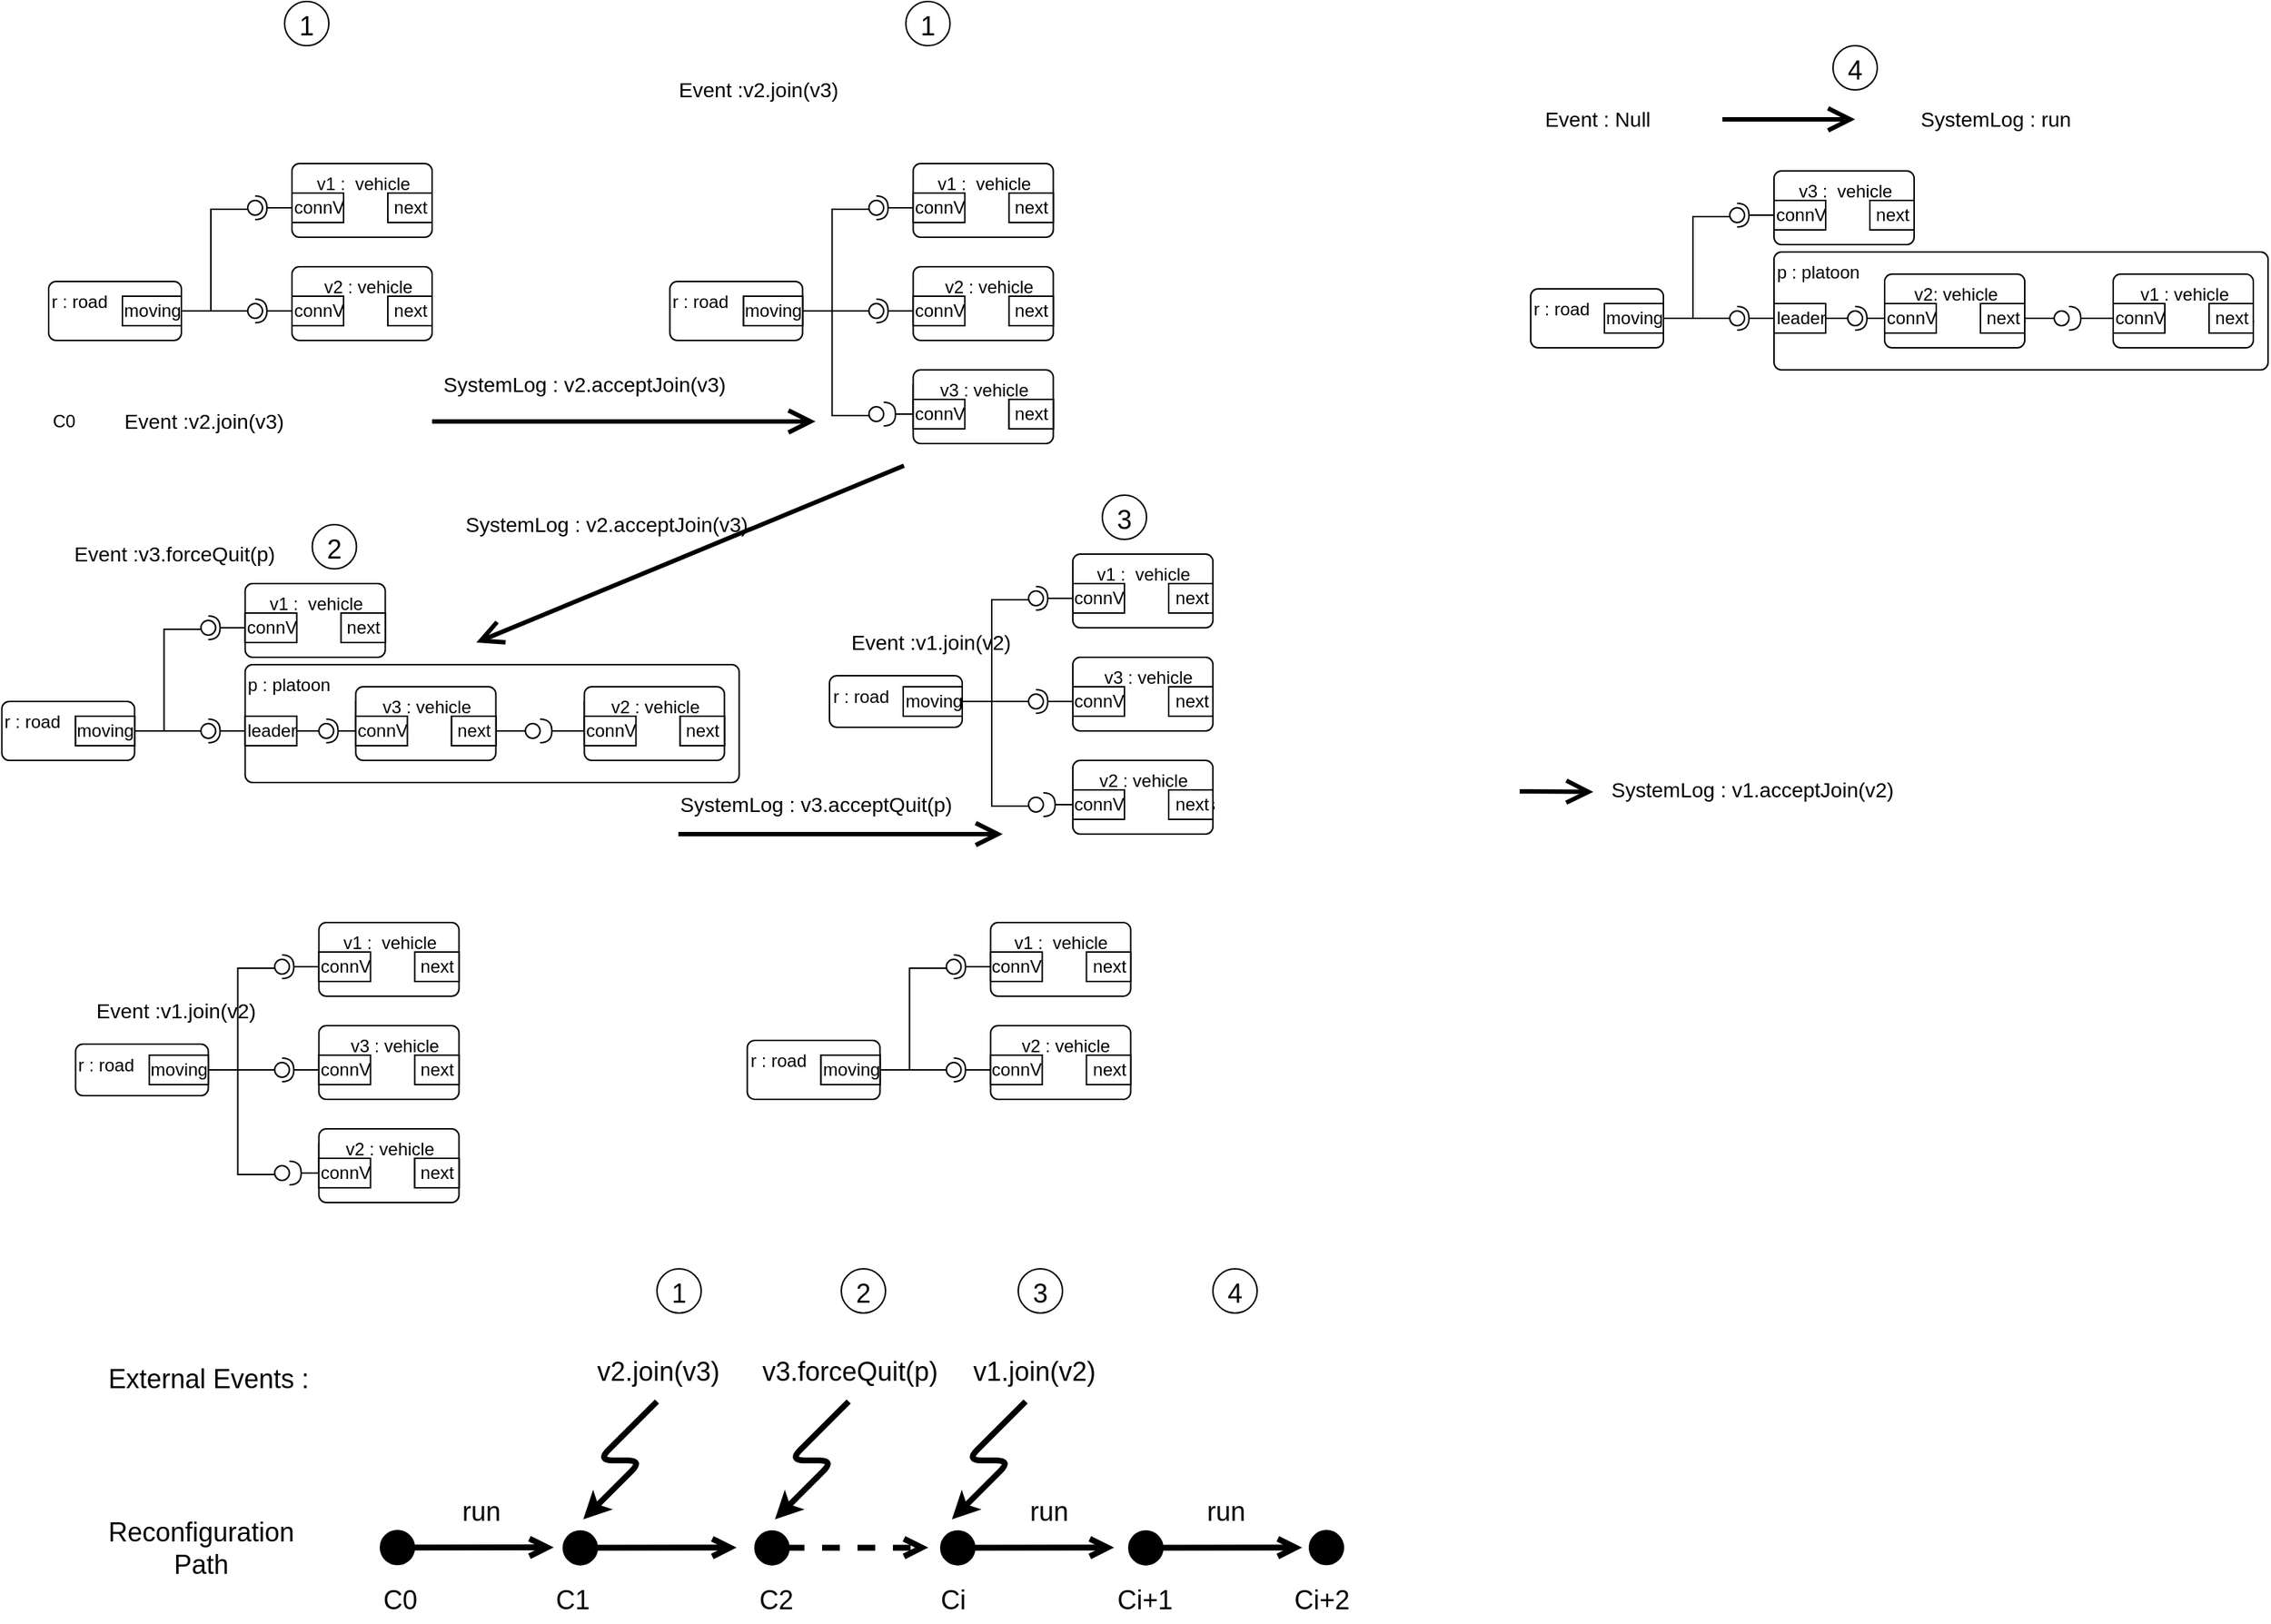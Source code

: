 <mxfile version="13.9.9" type="github">
  <diagram id="c5M5bnTv5cbVwsdI9zkl" name="Page-1">
    <mxGraphModel dx="2391" dy="938" grid="1" gridSize="10" guides="1" tooltips="1" connect="1" arrows="1" fold="1" page="1" pageScale="1" pageWidth="827" pageHeight="1169" math="0" shadow="0">
      <root>
        <mxCell id="0" />
        <mxCell id="1" parent="0" />
        <mxCell id="4ejkwvuz64iwrjdh6K8v-1" value="p : platoon" style="html=1;align=left;verticalAlign=top;rounded=1;absoluteArcSize=1;arcSize=10;dashed=0;" vertex="1" parent="1">
          <mxGeometry x="153.25" y="515" width="335" height="80" as="geometry" />
        </mxCell>
        <mxCell id="4ejkwvuz64iwrjdh6K8v-2" value="&lt;div align=&quot;left&quot;&gt;r : road&lt;/div&gt;" style="html=1;align=left;verticalAlign=top;rounded=1;absoluteArcSize=1;arcSize=10;dashed=0;" vertex="1" parent="1">
          <mxGeometry x="441.25" y="255" width="90" height="40" as="geometry" />
        </mxCell>
        <mxCell id="4ejkwvuz64iwrjdh6K8v-3" value="" style="rounded=0;orthogonalLoop=1;jettySize=auto;html=1;endArrow=none;endFill=0;exitX=1;exitY=0.5;exitDx=0;exitDy=0;entryX=0.2;entryY=0.6;entryDx=0;entryDy=0;entryPerimeter=0;" edge="1" parent="1" source="4ejkwvuz64iwrjdh6K8v-2" target="4ejkwvuz64iwrjdh6K8v-5">
          <mxGeometry relative="1" as="geometry">
            <mxPoint x="666.25" y="390" as="sourcePoint" />
            <mxPoint x="556.25" y="90" as="targetPoint" />
            <Array as="points">
              <mxPoint x="551.25" y="275" />
              <mxPoint x="551.25" y="206" />
            </Array>
          </mxGeometry>
        </mxCell>
        <mxCell id="4ejkwvuz64iwrjdh6K8v-4" value="" style="rounded=0;orthogonalLoop=1;jettySize=auto;html=1;endArrow=halfCircle;endFill=0;endSize=6;strokeWidth=1;exitX=0;exitY=0.5;exitDx=0;exitDy=0;entryX=0.5;entryY=0.5;entryDx=0;entryDy=0;entryPerimeter=0;" edge="1" parent="1" source="4ejkwvuz64iwrjdh6K8v-7" target="4ejkwvuz64iwrjdh6K8v-5">
          <mxGeometry relative="1" as="geometry">
            <mxPoint x="816.25" y="375" as="sourcePoint" />
            <mxPoint x="586.25" y="195" as="targetPoint" />
          </mxGeometry>
        </mxCell>
        <mxCell id="4ejkwvuz64iwrjdh6K8v-5" value="" style="ellipse;whiteSpace=wrap;html=1;fontFamily=Helvetica;fontSize=12;fontColor=#000000;align=center;strokeColor=#000000;fillColor=#ffffff;points=[];aspect=fixed;resizable=0;" vertex="1" parent="1">
          <mxGeometry x="576.25" y="200" width="10" height="10" as="geometry" />
        </mxCell>
        <mxCell id="4ejkwvuz64iwrjdh6K8v-6" value="v1 :&amp;nbsp; vehicle" style="html=1;align=center;verticalAlign=top;rounded=1;absoluteArcSize=1;arcSize=10;dashed=0;" vertex="1" parent="1">
          <mxGeometry x="606.25" y="175" width="95" height="50" as="geometry" />
        </mxCell>
        <mxCell id="4ejkwvuz64iwrjdh6K8v-7" value="connV" style="html=1;" vertex="1" parent="1">
          <mxGeometry x="606.25" y="195" width="35" height="20" as="geometry" />
        </mxCell>
        <mxCell id="4ejkwvuz64iwrjdh6K8v-8" value="next" style="html=1;" vertex="1" parent="1">
          <mxGeometry x="671.25" y="195" width="30" height="20" as="geometry" />
        </mxCell>
        <mxCell id="4ejkwvuz64iwrjdh6K8v-9" value="connV" style="html=1;" vertex="1" parent="1">
          <mxGeometry x="606.25" y="325" width="50" height="20" as="geometry" />
        </mxCell>
        <mxCell id="4ejkwvuz64iwrjdh6K8v-10" value="&lt;div align=&quot;right&quot;&gt;&amp;nbsp; v2 : vehicle&lt;br&gt;&lt;/div&gt;" style="html=1;align=center;verticalAlign=top;rounded=1;absoluteArcSize=1;arcSize=10;dashed=0;" vertex="1" parent="1">
          <mxGeometry x="606.25" y="245" width="95" height="50" as="geometry" />
        </mxCell>
        <mxCell id="4ejkwvuz64iwrjdh6K8v-11" value="connV" style="html=1;" vertex="1" parent="1">
          <mxGeometry x="606.25" y="265" width="35" height="20" as="geometry" />
        </mxCell>
        <mxCell id="4ejkwvuz64iwrjdh6K8v-12" value="next" style="html=1;" vertex="1" parent="1">
          <mxGeometry x="671.25" y="265" width="30" height="20" as="geometry" />
        </mxCell>
        <mxCell id="4ejkwvuz64iwrjdh6K8v-13" value="" style="rounded=0;orthogonalLoop=1;jettySize=auto;html=1;endArrow=none;endFill=0;exitX=1;exitY=0.5;exitDx=0;exitDy=0;" edge="1" parent="1" source="4ejkwvuz64iwrjdh6K8v-2" target="4ejkwvuz64iwrjdh6K8v-15">
          <mxGeometry relative="1" as="geometry">
            <mxPoint x="586.25" y="260" as="sourcePoint" />
          </mxGeometry>
        </mxCell>
        <mxCell id="4ejkwvuz64iwrjdh6K8v-14" value="" style="rounded=0;orthogonalLoop=1;jettySize=auto;html=1;endArrow=halfCircle;endFill=0;entryX=0.5;entryY=0.5;entryDx=0;entryDy=0;endSize=6;strokeWidth=1;exitX=0;exitY=0.5;exitDx=0;exitDy=0;" edge="1" parent="1" source="4ejkwvuz64iwrjdh6K8v-11" target="4ejkwvuz64iwrjdh6K8v-15">
          <mxGeometry relative="1" as="geometry">
            <mxPoint x="396.25" y="340" as="sourcePoint" />
          </mxGeometry>
        </mxCell>
        <mxCell id="4ejkwvuz64iwrjdh6K8v-15" value="" style="ellipse;whiteSpace=wrap;html=1;fontFamily=Helvetica;fontSize=12;fontColor=#000000;align=center;strokeColor=#000000;fillColor=#ffffff;points=[];aspect=fixed;resizable=0;" vertex="1" parent="1">
          <mxGeometry x="576.25" y="270" width="10" height="10" as="geometry" />
        </mxCell>
        <mxCell id="4ejkwvuz64iwrjdh6K8v-16" value="v3 : vehicle" style="html=1;align=center;verticalAlign=top;rounded=1;absoluteArcSize=1;arcSize=10;dashed=0;" vertex="1" parent="1">
          <mxGeometry x="606.25" y="315" width="95" height="50" as="geometry" />
        </mxCell>
        <mxCell id="4ejkwvuz64iwrjdh6K8v-17" value="connV" style="html=1;" vertex="1" parent="1">
          <mxGeometry x="606.25" y="335" width="35" height="20" as="geometry" />
        </mxCell>
        <mxCell id="4ejkwvuz64iwrjdh6K8v-18" value="docks" style="html=1;" vertex="1" parent="1">
          <mxGeometry x="671.25" y="335" width="30" height="20" as="geometry" />
        </mxCell>
        <mxCell id="4ejkwvuz64iwrjdh6K8v-19" value="" style="rounded=0;orthogonalLoop=1;jettySize=auto;html=1;endArrow=none;endFill=0;exitX=1;exitY=0.5;exitDx=0;exitDy=0;entryX=0.2;entryY=0.6;entryDx=0;entryDy=0;entryPerimeter=0;" edge="1" parent="1" source="4ejkwvuz64iwrjdh6K8v-2" target="4ejkwvuz64iwrjdh6K8v-20">
          <mxGeometry relative="1" as="geometry">
            <mxPoint x="529.25" y="394" as="sourcePoint" />
            <mxPoint x="561.25" y="345" as="targetPoint" />
            <Array as="points">
              <mxPoint x="551.25" y="275" />
              <mxPoint x="551.25" y="346" />
            </Array>
          </mxGeometry>
        </mxCell>
        <mxCell id="4ejkwvuz64iwrjdh6K8v-20" value="" style="ellipse;whiteSpace=wrap;html=1;fontFamily=Helvetica;fontSize=12;fontColor=#000000;align=center;strokeColor=#000000;fillColor=#ffffff;points=[];aspect=fixed;resizable=0;" vertex="1" parent="1">
          <mxGeometry x="576.25" y="340" width="10" height="10" as="geometry" />
        </mxCell>
        <mxCell id="4ejkwvuz64iwrjdh6K8v-21" value="" style="rounded=0;orthogonalLoop=1;jettySize=auto;html=1;endArrow=halfCircle;endFill=0;endSize=6;strokeWidth=1;exitX=0;exitY=0.5;exitDx=0;exitDy=0;" edge="1" parent="1" source="4ejkwvuz64iwrjdh6K8v-17" target="4ejkwvuz64iwrjdh6K8v-20">
          <mxGeometry relative="1" as="geometry">
            <mxPoint x="606.25" y="345" as="sourcePoint" />
            <mxPoint x="581.25" y="345" as="targetPoint" />
            <Array as="points" />
          </mxGeometry>
        </mxCell>
        <mxCell id="4ejkwvuz64iwrjdh6K8v-22" value="connV" style="html=1;" vertex="1" parent="1">
          <mxGeometry x="491.25" y="265" width="40" height="20" as="geometry" />
        </mxCell>
        <mxCell id="4ejkwvuz64iwrjdh6K8v-23" value="&lt;div align=&quot;left&quot;&gt;r : road&lt;/div&gt;" style="html=1;align=left;verticalAlign=top;rounded=1;absoluteArcSize=1;arcSize=10;dashed=0;" vertex="1" parent="1">
          <mxGeometry x="-11.75" y="540" width="90" height="40" as="geometry" />
        </mxCell>
        <mxCell id="4ejkwvuz64iwrjdh6K8v-24" value="" style="rounded=0;orthogonalLoop=1;jettySize=auto;html=1;endArrow=none;endFill=0;exitX=1;exitY=0.5;exitDx=0;exitDy=0;entryX=0.2;entryY=0.6;entryDx=0;entryDy=0;entryPerimeter=0;" edge="1" parent="1" source="4ejkwvuz64iwrjdh6K8v-23" target="4ejkwvuz64iwrjdh6K8v-26">
          <mxGeometry relative="1" as="geometry">
            <mxPoint x="213.25" y="675" as="sourcePoint" />
            <mxPoint x="103.25" y="375" as="targetPoint" />
            <Array as="points">
              <mxPoint x="98.25" y="560" />
              <mxPoint x="98.25" y="491" />
            </Array>
          </mxGeometry>
        </mxCell>
        <mxCell id="4ejkwvuz64iwrjdh6K8v-25" value="" style="rounded=0;orthogonalLoop=1;jettySize=auto;html=1;endArrow=halfCircle;endFill=0;endSize=6;strokeWidth=1;exitX=0;exitY=0.5;exitDx=0;exitDy=0;entryX=0.5;entryY=0.5;entryDx=0;entryDy=0;entryPerimeter=0;" edge="1" parent="1" source="4ejkwvuz64iwrjdh6K8v-28" target="4ejkwvuz64iwrjdh6K8v-26">
          <mxGeometry relative="1" as="geometry">
            <mxPoint x="363.25" y="660" as="sourcePoint" />
            <mxPoint x="133.25" y="480" as="targetPoint" />
          </mxGeometry>
        </mxCell>
        <mxCell id="4ejkwvuz64iwrjdh6K8v-26" value="" style="ellipse;whiteSpace=wrap;html=1;fontFamily=Helvetica;fontSize=12;fontColor=#000000;align=center;strokeColor=#000000;fillColor=#ffffff;points=[];aspect=fixed;resizable=0;" vertex="1" parent="1">
          <mxGeometry x="123.25" y="485" width="10" height="10" as="geometry" />
        </mxCell>
        <mxCell id="4ejkwvuz64iwrjdh6K8v-27" value="v1 :&amp;nbsp; vehicle" style="html=1;align=center;verticalAlign=top;rounded=1;absoluteArcSize=1;arcSize=10;dashed=0;" vertex="1" parent="1">
          <mxGeometry x="153.25" y="460" width="95" height="50" as="geometry" />
        </mxCell>
        <mxCell id="4ejkwvuz64iwrjdh6K8v-28" value="connV" style="html=1;" vertex="1" parent="1">
          <mxGeometry x="153.25" y="480" width="35" height="20" as="geometry" />
        </mxCell>
        <mxCell id="4ejkwvuz64iwrjdh6K8v-29" value="next" style="html=1;" vertex="1" parent="1">
          <mxGeometry x="218.25" y="480" width="30" height="20" as="geometry" />
        </mxCell>
        <mxCell id="4ejkwvuz64iwrjdh6K8v-30" value="connV" style="html=1;" vertex="1" parent="1">
          <mxGeometry x="228.25" y="540" width="50" height="20" as="geometry" />
        </mxCell>
        <mxCell id="4ejkwvuz64iwrjdh6K8v-31" value="" style="rounded=0;orthogonalLoop=1;jettySize=auto;html=1;endArrow=none;endFill=0;exitX=1;exitY=0.5;exitDx=0;exitDy=0;" edge="1" parent="1" source="4ejkwvuz64iwrjdh6K8v-23" target="4ejkwvuz64iwrjdh6K8v-33">
          <mxGeometry relative="1" as="geometry">
            <mxPoint x="133.25" y="545" as="sourcePoint" />
          </mxGeometry>
        </mxCell>
        <mxCell id="4ejkwvuz64iwrjdh6K8v-32" value="" style="rounded=0;orthogonalLoop=1;jettySize=auto;html=1;endArrow=halfCircle;endFill=0;entryX=0.5;entryY=0.5;entryDx=0;entryDy=0;endSize=6;strokeWidth=1;exitX=0;exitY=0.5;exitDx=0;exitDy=0;" edge="1" parent="1" target="4ejkwvuz64iwrjdh6K8v-33">
          <mxGeometry relative="1" as="geometry">
            <mxPoint x="153.25" y="560.0" as="sourcePoint" />
          </mxGeometry>
        </mxCell>
        <mxCell id="4ejkwvuz64iwrjdh6K8v-33" value="" style="ellipse;whiteSpace=wrap;html=1;fontFamily=Helvetica;fontSize=12;fontColor=#000000;align=center;strokeColor=#000000;fillColor=#ffffff;points=[];aspect=fixed;resizable=0;" vertex="1" parent="1">
          <mxGeometry x="123.25" y="555" width="10" height="10" as="geometry" />
        </mxCell>
        <mxCell id="4ejkwvuz64iwrjdh6K8v-34" value="v3 : vehicle" style="html=1;align=center;verticalAlign=top;rounded=1;absoluteArcSize=1;arcSize=10;dashed=0;" vertex="1" parent="1">
          <mxGeometry x="228.25" y="530" width="95" height="50" as="geometry" />
        </mxCell>
        <mxCell id="4ejkwvuz64iwrjdh6K8v-35" value="connV" style="html=1;" vertex="1" parent="1">
          <mxGeometry x="228.25" y="550" width="35" height="20" as="geometry" />
        </mxCell>
        <mxCell id="4ejkwvuz64iwrjdh6K8v-36" value="docks" style="html=1;" vertex="1" parent="1">
          <mxGeometry x="293.25" y="550" width="30" height="20" as="geometry" />
        </mxCell>
        <mxCell id="4ejkwvuz64iwrjdh6K8v-37" value="connV" style="html=1;" vertex="1" parent="1">
          <mxGeometry x="38.25" y="550" width="40" height="20" as="geometry" />
        </mxCell>
        <mxCell id="4ejkwvuz64iwrjdh6K8v-39" value="connV" style="html=1;" vertex="1" parent="1">
          <mxGeometry x="383.25" y="540" width="50" height="20" as="geometry" />
        </mxCell>
        <mxCell id="4ejkwvuz64iwrjdh6K8v-40" value="v2 : vehicle" style="html=1;align=center;verticalAlign=top;rounded=1;absoluteArcSize=1;arcSize=10;dashed=0;" vertex="1" parent="1">
          <mxGeometry x="383.25" y="530" width="95" height="50" as="geometry" />
        </mxCell>
        <mxCell id="4ejkwvuz64iwrjdh6K8v-41" value="connV" style="html=1;" vertex="1" parent="1">
          <mxGeometry x="383.25" y="550" width="35" height="20" as="geometry" />
        </mxCell>
        <mxCell id="4ejkwvuz64iwrjdh6K8v-42" value="" style="rounded=0;orthogonalLoop=1;jettySize=auto;html=1;endArrow=none;endFill=0;exitX=1;exitY=0.5;exitDx=0;exitDy=0;" edge="1" parent="1" target="4ejkwvuz64iwrjdh6K8v-44">
          <mxGeometry relative="1" as="geometry">
            <mxPoint x="323.25" y="560" as="sourcePoint" />
          </mxGeometry>
        </mxCell>
        <mxCell id="4ejkwvuz64iwrjdh6K8v-43" value="" style="rounded=0;orthogonalLoop=1;jettySize=auto;html=1;endArrow=halfCircle;endFill=0;endSize=6;strokeWidth=1;exitX=0;exitY=0.5;exitDx=0;exitDy=0;" edge="1" parent="1" source="4ejkwvuz64iwrjdh6K8v-41">
          <mxGeometry relative="1" as="geometry">
            <mxPoint x="423.25" y="555" as="sourcePoint" />
            <mxPoint x="353.25" y="560" as="targetPoint" />
          </mxGeometry>
        </mxCell>
        <mxCell id="4ejkwvuz64iwrjdh6K8v-44" value="" style="ellipse;whiteSpace=wrap;html=1;fontFamily=Helvetica;fontSize=12;fontColor=#000000;align=center;strokeColor=#000000;fillColor=#ffffff;points=[];aspect=fixed;resizable=0;" vertex="1" parent="1">
          <mxGeometry x="343.25" y="555" width="10" height="10" as="geometry" />
        </mxCell>
        <mxCell id="4ejkwvuz64iwrjdh6K8v-45" value="docks" style="html=1;" vertex="1" parent="1">
          <mxGeometry x="448.25" y="550" width="30" height="20" as="geometry" />
        </mxCell>
        <mxCell id="4ejkwvuz64iwrjdh6K8v-46" value="leader" style="html=1;" vertex="1" parent="1">
          <mxGeometry x="153.25" y="550" width="35" height="20" as="geometry" />
        </mxCell>
        <mxCell id="4ejkwvuz64iwrjdh6K8v-47" value="" style="rounded=0;orthogonalLoop=1;jettySize=auto;html=1;endArrow=none;endFill=0;exitX=1;exitY=0.5;exitDx=0;exitDy=0;" edge="1" parent="1" source="4ejkwvuz64iwrjdh6K8v-46">
          <mxGeometry relative="1" as="geometry">
            <mxPoint x="198.25" y="560" as="sourcePoint" />
            <mxPoint x="208.25" y="560" as="targetPoint" />
            <Array as="points" />
          </mxGeometry>
        </mxCell>
        <mxCell id="4ejkwvuz64iwrjdh6K8v-48" value="" style="rounded=0;orthogonalLoop=1;jettySize=auto;html=1;endArrow=halfCircle;endFill=0;endSize=6;strokeWidth=1;" edge="1" parent="1">
          <mxGeometry relative="1" as="geometry">
            <mxPoint x="211.25" y="560" as="sourcePoint" />
            <mxPoint x="211.25" y="560" as="targetPoint" />
          </mxGeometry>
        </mxCell>
        <mxCell id="4ejkwvuz64iwrjdh6K8v-49" value="" style="ellipse;whiteSpace=wrap;html=1;fontFamily=Helvetica;fontSize=12;fontColor=#000000;align=center;strokeColor=#000000;fillColor=#ffffff;points=[];aspect=fixed;resizable=0;" vertex="1" parent="1">
          <mxGeometry x="203.25" y="555" width="10" height="10" as="geometry" />
        </mxCell>
        <mxCell id="4ejkwvuz64iwrjdh6K8v-50" value="" style="rounded=0;orthogonalLoop=1;jettySize=auto;html=1;endArrow=halfCircle;endFill=0;entryX=0.5;entryY=0.5;entryDx=0;entryDy=0;endSize=6;strokeWidth=1;entryPerimeter=0;" edge="1" parent="1" target="4ejkwvuz64iwrjdh6K8v-49">
          <mxGeometry relative="1" as="geometry">
            <mxPoint x="228.25" y="560" as="sourcePoint" />
            <mxPoint x="308.25" y="455" as="targetPoint" />
            <Array as="points">
              <mxPoint x="228.25" y="560" />
            </Array>
          </mxGeometry>
        </mxCell>
        <mxCell id="4ejkwvuz64iwrjdh6K8v-51" value="&lt;div align=&quot;left&quot;&gt;r : road&lt;/div&gt;" style="html=1;align=left;verticalAlign=top;rounded=1;absoluteArcSize=1;arcSize=10;dashed=0;" vertex="1" parent="1">
          <mxGeometry x="549.5" y="522.5" width="90" height="35" as="geometry" />
        </mxCell>
        <mxCell id="4ejkwvuz64iwrjdh6K8v-52" value="" style="rounded=0;orthogonalLoop=1;jettySize=auto;html=1;endArrow=none;endFill=0;exitX=1;exitY=0.5;exitDx=0;exitDy=0;entryX=0.2;entryY=0.6;entryDx=0;entryDy=0;entryPerimeter=0;" edge="1" parent="1" source="4ejkwvuz64iwrjdh6K8v-51" target="4ejkwvuz64iwrjdh6K8v-54">
          <mxGeometry relative="1" as="geometry">
            <mxPoint x="774.5" y="655" as="sourcePoint" />
            <mxPoint x="664.5" y="355" as="targetPoint" />
            <Array as="points">
              <mxPoint x="659.5" y="540" />
              <mxPoint x="659.5" y="471" />
            </Array>
          </mxGeometry>
        </mxCell>
        <mxCell id="4ejkwvuz64iwrjdh6K8v-53" value="" style="rounded=0;orthogonalLoop=1;jettySize=auto;html=1;endArrow=halfCircle;endFill=0;endSize=6;strokeWidth=1;exitX=0;exitY=0.5;exitDx=0;exitDy=0;entryX=0.5;entryY=0.5;entryDx=0;entryDy=0;entryPerimeter=0;" edge="1" parent="1" source="4ejkwvuz64iwrjdh6K8v-56" target="4ejkwvuz64iwrjdh6K8v-54">
          <mxGeometry relative="1" as="geometry">
            <mxPoint x="924.5" y="640" as="sourcePoint" />
            <mxPoint x="694.5" y="460" as="targetPoint" />
          </mxGeometry>
        </mxCell>
        <mxCell id="4ejkwvuz64iwrjdh6K8v-54" value="" style="ellipse;whiteSpace=wrap;html=1;fontFamily=Helvetica;fontSize=12;fontColor=#000000;align=center;strokeColor=#000000;fillColor=#ffffff;points=[];aspect=fixed;resizable=0;" vertex="1" parent="1">
          <mxGeometry x="684.5" y="465" width="10" height="10" as="geometry" />
        </mxCell>
        <mxCell id="4ejkwvuz64iwrjdh6K8v-55" value="v1 :&amp;nbsp; vehicle" style="html=1;align=center;verticalAlign=top;rounded=1;absoluteArcSize=1;arcSize=10;dashed=0;" vertex="1" parent="1">
          <mxGeometry x="714.5" y="440" width="95" height="50" as="geometry" />
        </mxCell>
        <mxCell id="4ejkwvuz64iwrjdh6K8v-56" value="connV" style="html=1;" vertex="1" parent="1">
          <mxGeometry x="714.5" y="460" width="35" height="20" as="geometry" />
        </mxCell>
        <mxCell id="4ejkwvuz64iwrjdh6K8v-57" value="next" style="html=1;" vertex="1" parent="1">
          <mxGeometry x="779.5" y="460" width="30" height="20" as="geometry" />
        </mxCell>
        <mxCell id="4ejkwvuz64iwrjdh6K8v-58" value="connV" style="html=1;" vertex="1" parent="1">
          <mxGeometry x="714.5" y="590" width="50" height="20" as="geometry" />
        </mxCell>
        <mxCell id="4ejkwvuz64iwrjdh6K8v-59" value="&lt;div align=&quot;right&quot;&gt;&amp;nbsp; v3 : vehicle&lt;br&gt;&lt;/div&gt;" style="html=1;align=center;verticalAlign=top;rounded=1;absoluteArcSize=1;arcSize=10;dashed=0;" vertex="1" parent="1">
          <mxGeometry x="714.5" y="510" width="95" height="50" as="geometry" />
        </mxCell>
        <mxCell id="4ejkwvuz64iwrjdh6K8v-60" value="connV" style="html=1;" vertex="1" parent="1">
          <mxGeometry x="714.5" y="530" width="35" height="20" as="geometry" />
        </mxCell>
        <mxCell id="4ejkwvuz64iwrjdh6K8v-61" value="next" style="html=1;" vertex="1" parent="1">
          <mxGeometry x="779.5" y="530" width="30" height="20" as="geometry" />
        </mxCell>
        <mxCell id="4ejkwvuz64iwrjdh6K8v-62" value="" style="rounded=0;orthogonalLoop=1;jettySize=auto;html=1;endArrow=none;endFill=0;exitX=1;exitY=0.5;exitDx=0;exitDy=0;" edge="1" parent="1" source="4ejkwvuz64iwrjdh6K8v-51" target="4ejkwvuz64iwrjdh6K8v-64">
          <mxGeometry relative="1" as="geometry">
            <mxPoint x="694.5" y="525" as="sourcePoint" />
          </mxGeometry>
        </mxCell>
        <mxCell id="4ejkwvuz64iwrjdh6K8v-63" value="" style="rounded=0;orthogonalLoop=1;jettySize=auto;html=1;endArrow=halfCircle;endFill=0;entryX=0.5;entryY=0.5;entryDx=0;entryDy=0;endSize=6;strokeWidth=1;exitX=0;exitY=0.5;exitDx=0;exitDy=0;" edge="1" parent="1" source="4ejkwvuz64iwrjdh6K8v-60" target="4ejkwvuz64iwrjdh6K8v-64">
          <mxGeometry relative="1" as="geometry">
            <mxPoint x="504.5" y="605" as="sourcePoint" />
          </mxGeometry>
        </mxCell>
        <mxCell id="4ejkwvuz64iwrjdh6K8v-64" value="" style="ellipse;whiteSpace=wrap;html=1;fontFamily=Helvetica;fontSize=12;fontColor=#000000;align=center;strokeColor=#000000;fillColor=#ffffff;points=[];aspect=fixed;resizable=0;" vertex="1" parent="1">
          <mxGeometry x="684.5" y="535" width="10" height="10" as="geometry" />
        </mxCell>
        <mxCell id="4ejkwvuz64iwrjdh6K8v-65" value="v2 : vehicle" style="html=1;align=center;verticalAlign=top;rounded=1;absoluteArcSize=1;arcSize=10;dashed=0;" vertex="1" parent="1">
          <mxGeometry x="714.5" y="580" width="95" height="50" as="geometry" />
        </mxCell>
        <mxCell id="4ejkwvuz64iwrjdh6K8v-66" value="connV" style="html=1;" vertex="1" parent="1">
          <mxGeometry x="714.5" y="600" width="35" height="20" as="geometry" />
        </mxCell>
        <mxCell id="4ejkwvuz64iwrjdh6K8v-67" value="docks" style="html=1;" vertex="1" parent="1">
          <mxGeometry x="779.5" y="600" width="30" height="20" as="geometry" />
        </mxCell>
        <mxCell id="4ejkwvuz64iwrjdh6K8v-68" value="" style="rounded=0;orthogonalLoop=1;jettySize=auto;html=1;endArrow=none;endFill=0;exitX=1;exitY=0.5;exitDx=0;exitDy=0;entryX=0.2;entryY=0.6;entryDx=0;entryDy=0;entryPerimeter=0;" edge="1" parent="1" source="4ejkwvuz64iwrjdh6K8v-51" target="4ejkwvuz64iwrjdh6K8v-69">
          <mxGeometry relative="1" as="geometry">
            <mxPoint x="637.5" y="659" as="sourcePoint" />
            <mxPoint x="669.5" y="610" as="targetPoint" />
            <Array as="points">
              <mxPoint x="659.5" y="540" />
              <mxPoint x="659.5" y="611" />
            </Array>
          </mxGeometry>
        </mxCell>
        <mxCell id="4ejkwvuz64iwrjdh6K8v-69" value="" style="ellipse;whiteSpace=wrap;html=1;fontFamily=Helvetica;fontSize=12;fontColor=#000000;align=center;strokeColor=#000000;fillColor=#ffffff;points=[];aspect=fixed;resizable=0;" vertex="1" parent="1">
          <mxGeometry x="684.5" y="605" width="10" height="10" as="geometry" />
        </mxCell>
        <mxCell id="4ejkwvuz64iwrjdh6K8v-70" value="" style="rounded=0;orthogonalLoop=1;jettySize=auto;html=1;endArrow=halfCircle;endFill=0;endSize=6;strokeWidth=1;exitX=0;exitY=0.5;exitDx=0;exitDy=0;" edge="1" parent="1" source="4ejkwvuz64iwrjdh6K8v-66" target="4ejkwvuz64iwrjdh6K8v-69">
          <mxGeometry relative="1" as="geometry">
            <mxPoint x="714.5" y="610" as="sourcePoint" />
            <mxPoint x="689.5" y="610" as="targetPoint" />
            <Array as="points" />
          </mxGeometry>
        </mxCell>
        <mxCell id="4ejkwvuz64iwrjdh6K8v-71" value="moving" style="html=1;" vertex="1" parent="1">
          <mxGeometry x="599.5" y="530" width="40" height="20" as="geometry" />
        </mxCell>
        <mxCell id="4ejkwvuz64iwrjdh6K8v-72" value="p : platoon" style="html=1;align=left;verticalAlign=top;rounded=1;absoluteArcSize=1;arcSize=10;dashed=0;" vertex="1" parent="1">
          <mxGeometry x="1190" y="235" width="335" height="80" as="geometry" />
        </mxCell>
        <mxCell id="4ejkwvuz64iwrjdh6K8v-73" value="&lt;div align=&quot;left&quot;&gt;r : road&lt;/div&gt;" style="html=1;align=left;verticalAlign=top;rounded=1;absoluteArcSize=1;arcSize=10;dashed=0;" vertex="1" parent="1">
          <mxGeometry x="1025" y="260" width="90" height="40" as="geometry" />
        </mxCell>
        <mxCell id="4ejkwvuz64iwrjdh6K8v-74" value="" style="rounded=0;orthogonalLoop=1;jettySize=auto;html=1;endArrow=none;endFill=0;exitX=1;exitY=0.5;exitDx=0;exitDy=0;entryX=0.2;entryY=0.6;entryDx=0;entryDy=0;entryPerimeter=0;" edge="1" parent="1" source="4ejkwvuz64iwrjdh6K8v-73" target="4ejkwvuz64iwrjdh6K8v-76">
          <mxGeometry relative="1" as="geometry">
            <mxPoint x="1250" y="395" as="sourcePoint" />
            <mxPoint x="1140" y="95" as="targetPoint" />
            <Array as="points">
              <mxPoint x="1135" y="280" />
              <mxPoint x="1135" y="211" />
            </Array>
          </mxGeometry>
        </mxCell>
        <mxCell id="4ejkwvuz64iwrjdh6K8v-75" value="" style="rounded=0;orthogonalLoop=1;jettySize=auto;html=1;endArrow=halfCircle;endFill=0;endSize=6;strokeWidth=1;exitX=0;exitY=0.5;exitDx=0;exitDy=0;entryX=0.5;entryY=0.5;entryDx=0;entryDy=0;entryPerimeter=0;" edge="1" parent="1" source="4ejkwvuz64iwrjdh6K8v-78" target="4ejkwvuz64iwrjdh6K8v-76">
          <mxGeometry relative="1" as="geometry">
            <mxPoint x="1400" y="380" as="sourcePoint" />
            <mxPoint x="1170" y="200" as="targetPoint" />
          </mxGeometry>
        </mxCell>
        <mxCell id="4ejkwvuz64iwrjdh6K8v-76" value="" style="ellipse;whiteSpace=wrap;html=1;fontFamily=Helvetica;fontSize=12;fontColor=#000000;align=center;strokeColor=#000000;fillColor=#ffffff;points=[];aspect=fixed;resizable=0;" vertex="1" parent="1">
          <mxGeometry x="1160" y="205" width="10" height="10" as="geometry" />
        </mxCell>
        <mxCell id="4ejkwvuz64iwrjdh6K8v-77" value="v3 :&amp;nbsp; vehicle" style="html=1;align=center;verticalAlign=top;rounded=1;absoluteArcSize=1;arcSize=10;dashed=0;" vertex="1" parent="1">
          <mxGeometry x="1190" y="180" width="95" height="50" as="geometry" />
        </mxCell>
        <mxCell id="4ejkwvuz64iwrjdh6K8v-78" value="connV" style="html=1;" vertex="1" parent="1">
          <mxGeometry x="1190" y="200" width="35" height="20" as="geometry" />
        </mxCell>
        <mxCell id="4ejkwvuz64iwrjdh6K8v-79" value="next" style="html=1;" vertex="1" parent="1">
          <mxGeometry x="1255" y="200" width="30" height="20" as="geometry" />
        </mxCell>
        <mxCell id="4ejkwvuz64iwrjdh6K8v-80" value="connV" style="html=1;" vertex="1" parent="1">
          <mxGeometry x="1265" y="260" width="50" height="20" as="geometry" />
        </mxCell>
        <mxCell id="4ejkwvuz64iwrjdh6K8v-81" value="" style="rounded=0;orthogonalLoop=1;jettySize=auto;html=1;endArrow=none;endFill=0;exitX=1;exitY=0.5;exitDx=0;exitDy=0;" edge="1" parent="1" source="4ejkwvuz64iwrjdh6K8v-73" target="4ejkwvuz64iwrjdh6K8v-83">
          <mxGeometry relative="1" as="geometry">
            <mxPoint x="1170" y="265" as="sourcePoint" />
          </mxGeometry>
        </mxCell>
        <mxCell id="4ejkwvuz64iwrjdh6K8v-82" value="" style="rounded=0;orthogonalLoop=1;jettySize=auto;html=1;endArrow=halfCircle;endFill=0;entryX=0.5;entryY=0.5;entryDx=0;entryDy=0;endSize=6;strokeWidth=1;exitX=0;exitY=0.5;exitDx=0;exitDy=0;" edge="1" parent="1" target="4ejkwvuz64iwrjdh6K8v-83">
          <mxGeometry relative="1" as="geometry">
            <mxPoint x="1190" y="280" as="sourcePoint" />
          </mxGeometry>
        </mxCell>
        <mxCell id="4ejkwvuz64iwrjdh6K8v-83" value="" style="ellipse;whiteSpace=wrap;html=1;fontFamily=Helvetica;fontSize=12;fontColor=#000000;align=center;strokeColor=#000000;fillColor=#ffffff;points=[];aspect=fixed;resizable=0;" vertex="1" parent="1">
          <mxGeometry x="1160" y="275" width="10" height="10" as="geometry" />
        </mxCell>
        <mxCell id="4ejkwvuz64iwrjdh6K8v-84" value="v2: vehicle" style="html=1;align=center;verticalAlign=top;rounded=1;absoluteArcSize=1;arcSize=10;dashed=0;" vertex="1" parent="1">
          <mxGeometry x="1265" y="250" width="95" height="50" as="geometry" />
        </mxCell>
        <mxCell id="4ejkwvuz64iwrjdh6K8v-85" value="connV" style="html=1;" vertex="1" parent="1">
          <mxGeometry x="1265" y="270" width="35" height="20" as="geometry" />
        </mxCell>
        <mxCell id="4ejkwvuz64iwrjdh6K8v-86" value="docks" style="html=1;" vertex="1" parent="1">
          <mxGeometry x="1330" y="270" width="30" height="20" as="geometry" />
        </mxCell>
        <mxCell id="4ejkwvuz64iwrjdh6K8v-87" value="connV" style="html=1;" vertex="1" parent="1">
          <mxGeometry x="1075" y="270" width="40" height="20" as="geometry" />
        </mxCell>
        <mxCell id="4ejkwvuz64iwrjdh6K8v-88" value="connV" style="html=1;" vertex="1" parent="1">
          <mxGeometry x="1420" y="260" width="50" height="20" as="geometry" />
        </mxCell>
        <mxCell id="4ejkwvuz64iwrjdh6K8v-89" value="v1 : vehicle" style="html=1;align=center;verticalAlign=top;rounded=1;absoluteArcSize=1;arcSize=10;dashed=0;" vertex="1" parent="1">
          <mxGeometry x="1420" y="250" width="95" height="50" as="geometry" />
        </mxCell>
        <mxCell id="4ejkwvuz64iwrjdh6K8v-90" value="connV" style="html=1;" vertex="1" parent="1">
          <mxGeometry x="1420" y="270" width="35" height="20" as="geometry" />
        </mxCell>
        <mxCell id="4ejkwvuz64iwrjdh6K8v-91" value="" style="rounded=0;orthogonalLoop=1;jettySize=auto;html=1;endArrow=none;endFill=0;exitX=1;exitY=0.5;exitDx=0;exitDy=0;" edge="1" parent="1" target="4ejkwvuz64iwrjdh6K8v-93">
          <mxGeometry relative="1" as="geometry">
            <mxPoint x="1360" y="280" as="sourcePoint" />
          </mxGeometry>
        </mxCell>
        <mxCell id="4ejkwvuz64iwrjdh6K8v-92" value="" style="rounded=0;orthogonalLoop=1;jettySize=auto;html=1;endArrow=halfCircle;endFill=0;endSize=6;strokeWidth=1;exitX=0;exitY=0.5;exitDx=0;exitDy=0;" edge="1" parent="1" source="4ejkwvuz64iwrjdh6K8v-90">
          <mxGeometry relative="1" as="geometry">
            <mxPoint x="1460" y="275" as="sourcePoint" />
            <mxPoint x="1390" y="280" as="targetPoint" />
          </mxGeometry>
        </mxCell>
        <mxCell id="4ejkwvuz64iwrjdh6K8v-93" value="" style="ellipse;whiteSpace=wrap;html=1;fontFamily=Helvetica;fontSize=12;fontColor=#000000;align=center;strokeColor=#000000;fillColor=#ffffff;points=[];aspect=fixed;resizable=0;" vertex="1" parent="1">
          <mxGeometry x="1380" y="275" width="10" height="10" as="geometry" />
        </mxCell>
        <mxCell id="4ejkwvuz64iwrjdh6K8v-94" value="docks" style="html=1;" vertex="1" parent="1">
          <mxGeometry x="1485" y="270" width="30" height="20" as="geometry" />
        </mxCell>
        <mxCell id="4ejkwvuz64iwrjdh6K8v-95" value="leader" style="html=1;" vertex="1" parent="1">
          <mxGeometry x="1190" y="270" width="35" height="20" as="geometry" />
        </mxCell>
        <mxCell id="4ejkwvuz64iwrjdh6K8v-96" value="" style="rounded=0;orthogonalLoop=1;jettySize=auto;html=1;endArrow=none;endFill=0;exitX=1;exitY=0.5;exitDx=0;exitDy=0;" edge="1" parent="1" source="4ejkwvuz64iwrjdh6K8v-95">
          <mxGeometry relative="1" as="geometry">
            <mxPoint x="1235" y="280" as="sourcePoint" />
            <mxPoint x="1245" y="280" as="targetPoint" />
            <Array as="points" />
          </mxGeometry>
        </mxCell>
        <mxCell id="4ejkwvuz64iwrjdh6K8v-97" value="" style="rounded=0;orthogonalLoop=1;jettySize=auto;html=1;endArrow=halfCircle;endFill=0;endSize=6;strokeWidth=1;" edge="1" parent="1">
          <mxGeometry relative="1" as="geometry">
            <mxPoint x="1248" y="280" as="sourcePoint" />
            <mxPoint x="1248" y="280" as="targetPoint" />
          </mxGeometry>
        </mxCell>
        <mxCell id="4ejkwvuz64iwrjdh6K8v-98" value="" style="ellipse;whiteSpace=wrap;html=1;fontFamily=Helvetica;fontSize=12;fontColor=#000000;align=center;strokeColor=#000000;fillColor=#ffffff;points=[];aspect=fixed;resizable=0;" vertex="1" parent="1">
          <mxGeometry x="1240" y="275" width="10" height="10" as="geometry" />
        </mxCell>
        <mxCell id="4ejkwvuz64iwrjdh6K8v-99" value="" style="rounded=0;orthogonalLoop=1;jettySize=auto;html=1;endArrow=halfCircle;endFill=0;entryX=0.5;entryY=0.5;entryDx=0;entryDy=0;endSize=6;strokeWidth=1;entryPerimeter=0;" edge="1" parent="1" target="4ejkwvuz64iwrjdh6K8v-98">
          <mxGeometry relative="1" as="geometry">
            <mxPoint x="1265" y="280" as="sourcePoint" />
            <mxPoint x="1345" y="175" as="targetPoint" />
            <Array as="points">
              <mxPoint x="1265" y="280" />
            </Array>
          </mxGeometry>
        </mxCell>
        <mxCell id="4ejkwvuz64iwrjdh6K8v-100" value="&lt;font style=&quot;font-size: 14px&quot;&gt;Event :v2.join(v3)&lt;/font&gt;" style="text;html=1;align=center;verticalAlign=middle;resizable=0;points=[];autosize=1;" vertex="1" parent="1">
          <mxGeometry x="441.25" y="115" width="120" height="20" as="geometry" />
        </mxCell>
        <mxCell id="4ejkwvuz64iwrjdh6K8v-101" value="" style="endArrow=open;endFill=1;endSize=12;html=1;strokeWidth=3;" edge="1" parent="1">
          <mxGeometry width="160" relative="1" as="geometry">
            <mxPoint x="600" y="380" as="sourcePoint" />
            <mxPoint x="310" y="500" as="targetPoint" />
          </mxGeometry>
        </mxCell>
        <mxCell id="4ejkwvuz64iwrjdh6K8v-102" value="&lt;font style=&quot;font-size: 14px&quot;&gt;SystemLog : v2.acceptJoin(v3)&lt;/font&gt;" style="text;html=1;align=center;verticalAlign=middle;resizable=0;points=[];autosize=1;" vertex="1" parent="1">
          <mxGeometry x="292.5" y="410" width="210" height="20" as="geometry" />
        </mxCell>
        <mxCell id="4ejkwvuz64iwrjdh6K8v-103" value="&lt;font style=&quot;font-size: 14px&quot;&gt;Event :v3.forceQuit(p)&lt;/font&gt;" style="text;html=1;align=center;verticalAlign=middle;resizable=0;points=[];autosize=1;" vertex="1" parent="1">
          <mxGeometry x="30" y="430" width="150" height="20" as="geometry" />
        </mxCell>
        <mxCell id="4ejkwvuz64iwrjdh6K8v-104" value="" style="endArrow=open;endFill=1;endSize=12;html=1;strokeWidth=3;" edge="1" parent="1">
          <mxGeometry width="160" relative="1" as="geometry">
            <mxPoint x="447" y="630" as="sourcePoint" />
            <mxPoint x="667" y="630" as="targetPoint" />
          </mxGeometry>
        </mxCell>
        <mxCell id="4ejkwvuz64iwrjdh6K8v-105" value="&lt;font style=&quot;font-size: 14px&quot;&gt;SystemLog : v3.acceptQuit(p)&lt;/font&gt;" style="text;html=1;align=center;verticalAlign=middle;resizable=0;points=[];autosize=1;" vertex="1" parent="1">
          <mxGeometry x="439.5" y="600" width="200" height="20" as="geometry" />
        </mxCell>
        <mxCell id="4ejkwvuz64iwrjdh6K8v-106" value="&lt;font style=&quot;font-size: 14px&quot;&gt;Event :v1.join(v2)&lt;/font&gt;" style="text;html=1;align=center;verticalAlign=middle;resizable=0;points=[];autosize=1;" vertex="1" parent="1">
          <mxGeometry x="557.5" y="490" width="120" height="20" as="geometry" />
        </mxCell>
        <mxCell id="4ejkwvuz64iwrjdh6K8v-107" value="" style="endArrow=open;endFill=1;endSize=12;html=1;entryX=-0.012;entryY=0.567;entryDx=0;entryDy=0;entryPerimeter=0;strokeWidth=3;" edge="1" parent="1" target="4ejkwvuz64iwrjdh6K8v-108">
          <mxGeometry width="160" relative="1" as="geometry">
            <mxPoint x="1017.5" y="601" as="sourcePoint" />
            <mxPoint x="1095" y="600" as="targetPoint" />
          </mxGeometry>
        </mxCell>
        <mxCell id="4ejkwvuz64iwrjdh6K8v-108" value="&lt;font style=&quot;font-size: 14px&quot;&gt;SystemLog : v1.acceptJoin(v2)&lt;/font&gt;" style="text;html=1;align=center;verticalAlign=middle;resizable=0;points=[];autosize=1;" vertex="1" parent="1">
          <mxGeometry x="1070" y="590" width="210" height="20" as="geometry" />
        </mxCell>
        <mxCell id="4ejkwvuz64iwrjdh6K8v-109" value="&lt;font style=&quot;font-size: 14px&quot;&gt;Event : Null&lt;/font&gt;" style="text;html=1;align=center;verticalAlign=middle;resizable=0;points=[];autosize=1;" vertex="1" parent="1">
          <mxGeometry x="1025" y="135" width="90" height="20" as="geometry" />
        </mxCell>
        <mxCell id="4ejkwvuz64iwrjdh6K8v-110" value="" style="endArrow=open;endFill=1;endSize=12;html=1;strokeWidth=3;" edge="1" parent="1">
          <mxGeometry width="160" relative="1" as="geometry">
            <mxPoint x="1155" y="145" as="sourcePoint" />
            <mxPoint x="1245" y="145" as="targetPoint" />
          </mxGeometry>
        </mxCell>
        <mxCell id="4ejkwvuz64iwrjdh6K8v-111" value="&lt;font style=&quot;font-size: 14px&quot;&gt;SystemLog : run&lt;/font&gt;" style="text;html=1;align=center;verticalAlign=middle;resizable=0;points=[];autosize=1;" vertex="1" parent="1">
          <mxGeometry x="1280" y="135" width="120" height="20" as="geometry" />
        </mxCell>
        <mxCell id="4ejkwvuz64iwrjdh6K8v-113" value="1" style="ellipse;fillColor=#ffffff;strokeColor=#000000;fontSize=18;" vertex="1" parent="1">
          <mxGeometry x="601.25" y="65" width="30" height="30" as="geometry" />
        </mxCell>
        <mxCell id="4ejkwvuz64iwrjdh6K8v-114" value="2" style="ellipse;fillColor=#ffffff;strokeColor=#000000;fontSize=18;" vertex="1" parent="1">
          <mxGeometry x="198.75" y="420" width="30" height="30" as="geometry" />
        </mxCell>
        <mxCell id="4ejkwvuz64iwrjdh6K8v-115" value="3" style="ellipse;fillColor=#ffffff;strokeColor=#000000;fontSize=18;" vertex="1" parent="1">
          <mxGeometry x="734.5" y="400" width="30" height="30" as="geometry" />
        </mxCell>
        <mxCell id="4ejkwvuz64iwrjdh6K8v-116" value="4" style="ellipse;fillColor=#ffffff;strokeColor=#000000;fontSize=18;" vertex="1" parent="1">
          <mxGeometry x="1230" y="95" width="30" height="30" as="geometry" />
        </mxCell>
        <mxCell id="4ejkwvuz64iwrjdh6K8v-117" value="External Events :" style="text;html=1;align=center;verticalAlign=middle;resizable=0;points=[];autosize=1;fontSize=18;" vertex="1" parent="1">
          <mxGeometry x="52.5" y="985" width="150" height="30" as="geometry" />
        </mxCell>
        <mxCell id="4ejkwvuz64iwrjdh6K8v-118" value="Reconfiguration&lt;br&gt;Path" style="text;html=1;align=center;verticalAlign=middle;resizable=0;points=[];autosize=1;fontSize=18;" vertex="1" parent="1">
          <mxGeometry x="52.5" y="1090" width="140" height="50" as="geometry" />
        </mxCell>
        <mxCell id="4ejkwvuz64iwrjdh6K8v-119" value="" style="endArrow=open;startArrow=circle;endFill=0;startFill=1;endSize=8;html=1;strokeWidth=4;fontSize=18;" edge="1" parent="1">
          <mxGeometry width="160" relative="1" as="geometry">
            <mxPoint x="242.5" y="1114.17" as="sourcePoint" />
            <mxPoint x="362.5" y="1114" as="targetPoint" />
          </mxGeometry>
        </mxCell>
        <mxCell id="4ejkwvuz64iwrjdh6K8v-120" value="C0" style="text;html=1;align=center;verticalAlign=middle;resizable=0;points=[];autosize=1;fontSize=18;" vertex="1" parent="1">
          <mxGeometry x="237.5" y="1135" width="40" height="30" as="geometry" />
        </mxCell>
        <mxCell id="4ejkwvuz64iwrjdh6K8v-121" value="" style="endArrow=open;startArrow=circle;endFill=0;startFill=1;endSize=8;html=1;strokeWidth=4;fontSize=18;dashed=1;" edge="1" parent="1">
          <mxGeometry width="160" relative="1" as="geometry">
            <mxPoint x="496.5" y="1114.34" as="sourcePoint" />
            <mxPoint x="616.5" y="1114.17" as="targetPoint" />
          </mxGeometry>
        </mxCell>
        <mxCell id="4ejkwvuz64iwrjdh6K8v-122" value="" style="endArrow=open;startArrow=circle;endFill=0;startFill=1;endSize=8;html=1;strokeWidth=4;fontSize=18;" edge="1" parent="1">
          <mxGeometry width="160" relative="1" as="geometry">
            <mxPoint x="622.5" y="1114.34" as="sourcePoint" />
            <mxPoint x="742.5" y="1114.17" as="targetPoint" />
          </mxGeometry>
        </mxCell>
        <mxCell id="4ejkwvuz64iwrjdh6K8v-123" value="" style="endArrow=open;startArrow=circle;endFill=0;startFill=1;endSize=8;html=1;strokeWidth=4;fontSize=18;" edge="1" parent="1">
          <mxGeometry width="160" relative="1" as="geometry">
            <mxPoint x="750" y="1114.34" as="sourcePoint" />
            <mxPoint x="870" y="1114.17" as="targetPoint" />
          </mxGeometry>
        </mxCell>
        <mxCell id="4ejkwvuz64iwrjdh6K8v-124" value="" style="endArrow=none;startArrow=circle;endFill=0;startFill=1;endSize=8;html=1;strokeWidth=4;fontSize=18;" edge="1" parent="1">
          <mxGeometry width="160" relative="1" as="geometry">
            <mxPoint x="872.5" y="1114.42" as="sourcePoint" />
            <mxPoint x="892.5" y="1114.08" as="targetPoint" />
          </mxGeometry>
        </mxCell>
        <mxCell id="4ejkwvuz64iwrjdh6K8v-125" value="Ci" style="text;html=1;align=center;verticalAlign=middle;resizable=0;points=[];autosize=1;fontSize=18;" vertex="1" parent="1">
          <mxGeometry x="617.5" y="1135" width="30" height="30" as="geometry" />
        </mxCell>
        <mxCell id="4ejkwvuz64iwrjdh6K8v-126" value="Ci+1" style="text;html=1;align=center;verticalAlign=middle;resizable=0;points=[];autosize=1;fontSize=18;" vertex="1" parent="1">
          <mxGeometry x="737.5" y="1135" width="50" height="30" as="geometry" />
        </mxCell>
        <mxCell id="4ejkwvuz64iwrjdh6K8v-127" value="&lt;div&gt;Ci+2&lt;/div&gt;" style="text;html=1;align=center;verticalAlign=middle;resizable=0;points=[];autosize=1;fontSize=18;" vertex="1" parent="1">
          <mxGeometry x="857.5" y="1135" width="50" height="30" as="geometry" />
        </mxCell>
        <mxCell id="4ejkwvuz64iwrjdh6K8v-128" value="run" style="text;html=1;align=center;verticalAlign=middle;resizable=0;points=[];autosize=1;fontSize=18;" vertex="1" parent="1">
          <mxGeometry x="292.5" y="1075" width="40" height="30" as="geometry" />
        </mxCell>
        <mxCell id="4ejkwvuz64iwrjdh6K8v-129" value="" style="endArrow=classic;html=1;strokeWidth=4;fontSize=18;" edge="1" parent="1">
          <mxGeometry width="50" height="50" relative="1" as="geometry">
            <mxPoint x="432.5" y="1015" as="sourcePoint" />
            <mxPoint x="382.5" y="1095" as="targetPoint" />
            <Array as="points">
              <mxPoint x="432.5" y="1015" />
              <mxPoint x="392.5" y="1055" />
              <mxPoint x="422.5" y="1055" />
            </Array>
          </mxGeometry>
        </mxCell>
        <mxCell id="4ejkwvuz64iwrjdh6K8v-130" value="" style="endArrow=classic;html=1;strokeWidth=4;fontSize=18;" edge="1" parent="1">
          <mxGeometry width="50" height="50" relative="1" as="geometry">
            <mxPoint x="562.5" y="1015" as="sourcePoint" />
            <mxPoint x="512.5" y="1095" as="targetPoint" />
            <Array as="points">
              <mxPoint x="562.5" y="1015" />
              <mxPoint x="522.5" y="1055" />
              <mxPoint x="552.5" y="1055" />
            </Array>
          </mxGeometry>
        </mxCell>
        <mxCell id="4ejkwvuz64iwrjdh6K8v-131" value="" style="endArrow=classic;html=1;strokeWidth=4;fontSize=18;" edge="1" parent="1">
          <mxGeometry width="50" height="50" relative="1" as="geometry">
            <mxPoint x="682.5" y="1015" as="sourcePoint" />
            <mxPoint x="632.5" y="1095" as="targetPoint" />
            <Array as="points">
              <mxPoint x="682.5" y="1015" />
              <mxPoint x="642.5" y="1055" />
              <mxPoint x="672.5" y="1055" />
            </Array>
          </mxGeometry>
        </mxCell>
        <mxCell id="4ejkwvuz64iwrjdh6K8v-132" value="v2.join(v3)" style="text;html=1;align=center;verticalAlign=middle;resizable=0;points=[];autosize=1;fontSize=18;" vertex="1" parent="1">
          <mxGeometry x="382.5" y="980" width="100" height="30" as="geometry" />
        </mxCell>
        <mxCell id="4ejkwvuz64iwrjdh6K8v-133" value="v3.forceQuit(p)" style="text;html=1;align=center;verticalAlign=middle;resizable=0;points=[];autosize=1;fontSize=18;" vertex="1" parent="1">
          <mxGeometry x="497.5" y="980" width="130" height="30" as="geometry" />
        </mxCell>
        <mxCell id="4ejkwvuz64iwrjdh6K8v-134" value="v1.join(v2)" style="text;html=1;align=center;verticalAlign=middle;resizable=0;points=[];autosize=1;fontSize=18;" vertex="1" parent="1">
          <mxGeometry x="637.5" y="980" width="100" height="30" as="geometry" />
        </mxCell>
        <mxCell id="4ejkwvuz64iwrjdh6K8v-135" value="" style="endArrow=open;startArrow=circle;endFill=0;startFill=1;endSize=8;html=1;strokeWidth=4;fontSize=18;" edge="1" parent="1">
          <mxGeometry width="160" relative="1" as="geometry">
            <mxPoint x="366.5" y="1114.34" as="sourcePoint" />
            <mxPoint x="486.5" y="1114.17" as="targetPoint" />
          </mxGeometry>
        </mxCell>
        <mxCell id="4ejkwvuz64iwrjdh6K8v-136" value="C1" style="text;html=1;align=center;verticalAlign=middle;resizable=0;points=[];autosize=1;fontSize=18;" vertex="1" parent="1">
          <mxGeometry x="355" y="1135" width="40" height="30" as="geometry" />
        </mxCell>
        <mxCell id="4ejkwvuz64iwrjdh6K8v-137" value="C2" style="text;html=1;align=center;verticalAlign=middle;resizable=0;points=[];autosize=1;fontSize=18;" vertex="1" parent="1">
          <mxGeometry x="492.5" y="1135" width="40" height="30" as="geometry" />
        </mxCell>
        <mxCell id="4ejkwvuz64iwrjdh6K8v-138" value="run" style="text;html=1;align=center;verticalAlign=middle;resizable=0;points=[];autosize=1;fontSize=18;" vertex="1" parent="1">
          <mxGeometry x="677.5" y="1075" width="40" height="30" as="geometry" />
        </mxCell>
        <mxCell id="4ejkwvuz64iwrjdh6K8v-139" value="run" style="text;html=1;align=center;verticalAlign=middle;resizable=0;points=[];autosize=1;fontSize=18;" vertex="1" parent="1">
          <mxGeometry x="797.5" y="1075" width="40" height="30" as="geometry" />
        </mxCell>
        <mxCell id="4ejkwvuz64iwrjdh6K8v-140" value="4" style="ellipse;fillColor=#ffffff;strokeColor=#000000;fontSize=18;" vertex="1" parent="1">
          <mxGeometry x="809.5" y="925" width="30" height="30" as="geometry" />
        </mxCell>
        <mxCell id="4ejkwvuz64iwrjdh6K8v-141" value="3" style="ellipse;fillColor=#ffffff;strokeColor=#000000;fontSize=18;" vertex="1" parent="1">
          <mxGeometry x="677.5" y="925" width="30" height="30" as="geometry" />
        </mxCell>
        <mxCell id="4ejkwvuz64iwrjdh6K8v-142" value="2" style="ellipse;fillColor=#ffffff;strokeColor=#000000;fontSize=18;" vertex="1" parent="1">
          <mxGeometry x="557.5" y="925" width="30" height="30" as="geometry" />
        </mxCell>
        <mxCell id="4ejkwvuz64iwrjdh6K8v-143" value="1" style="ellipse;fillColor=#ffffff;strokeColor=#000000;fontSize=18;" vertex="1" parent="1">
          <mxGeometry x="432.5" y="925" width="30" height="30" as="geometry" />
        </mxCell>
        <mxCell id="4ejkwvuz64iwrjdh6K8v-144" value="moving" style="html=1;" vertex="1" parent="1">
          <mxGeometry x="491.25" y="265" width="40" height="20" as="geometry" />
        </mxCell>
        <mxCell id="4ejkwvuz64iwrjdh6K8v-145" value="moving" style="html=1;" vertex="1" parent="1">
          <mxGeometry x="1075" y="270" width="40" height="20" as="geometry" />
        </mxCell>
        <mxCell id="4ejkwvuz64iwrjdh6K8v-146" value="moving" style="html=1;" vertex="1" parent="1">
          <mxGeometry x="38.25" y="550" width="40" height="20" as="geometry" />
        </mxCell>
        <mxCell id="4ejkwvuz64iwrjdh6K8v-147" value="next" style="html=1;" vertex="1" parent="1">
          <mxGeometry x="779.5" y="600" width="30" height="20" as="geometry" />
        </mxCell>
        <mxCell id="4ejkwvuz64iwrjdh6K8v-148" value="next" style="html=1;" vertex="1" parent="1">
          <mxGeometry x="1330" y="270" width="30" height="20" as="geometry" />
        </mxCell>
        <mxCell id="4ejkwvuz64iwrjdh6K8v-149" value="next" style="html=1;" vertex="1" parent="1">
          <mxGeometry x="1485" y="270" width="30" height="20" as="geometry" />
        </mxCell>
        <mxCell id="4ejkwvuz64iwrjdh6K8v-150" value="next" style="html=1;" vertex="1" parent="1">
          <mxGeometry x="671.25" y="335" width="30" height="20" as="geometry" />
        </mxCell>
        <mxCell id="4ejkwvuz64iwrjdh6K8v-151" value="next" style="html=1;" vertex="1" parent="1">
          <mxGeometry x="293.25" y="550" width="30" height="20" as="geometry" />
        </mxCell>
        <mxCell id="4ejkwvuz64iwrjdh6K8v-152" value="next" style="html=1;" vertex="1" parent="1">
          <mxGeometry x="448.25" y="550" width="30" height="20" as="geometry" />
        </mxCell>
        <mxCell id="4ejkwvuz64iwrjdh6K8v-153" value="&lt;div align=&quot;left&quot;&gt;r : road&lt;/div&gt;" style="html=1;align=left;verticalAlign=top;rounded=1;absoluteArcSize=1;arcSize=10;dashed=0;" vertex="1" parent="1">
          <mxGeometry x="20" y="255" width="90" height="40" as="geometry" />
        </mxCell>
        <mxCell id="4ejkwvuz64iwrjdh6K8v-154" value="" style="rounded=0;orthogonalLoop=1;jettySize=auto;html=1;endArrow=none;endFill=0;exitX=1;exitY=0.5;exitDx=0;exitDy=0;entryX=0.2;entryY=0.6;entryDx=0;entryDy=0;entryPerimeter=0;" edge="1" parent="1" source="4ejkwvuz64iwrjdh6K8v-153" target="4ejkwvuz64iwrjdh6K8v-156">
          <mxGeometry relative="1" as="geometry">
            <mxPoint x="245" y="390" as="sourcePoint" />
            <mxPoint x="135" y="90" as="targetPoint" />
            <Array as="points">
              <mxPoint x="130" y="275" />
              <mxPoint x="130" y="206" />
            </Array>
          </mxGeometry>
        </mxCell>
        <mxCell id="4ejkwvuz64iwrjdh6K8v-155" value="" style="rounded=0;orthogonalLoop=1;jettySize=auto;html=1;endArrow=halfCircle;endFill=0;endSize=6;strokeWidth=1;exitX=0;exitY=0.5;exitDx=0;exitDy=0;entryX=0.5;entryY=0.5;entryDx=0;entryDy=0;entryPerimeter=0;" edge="1" parent="1" source="4ejkwvuz64iwrjdh6K8v-158" target="4ejkwvuz64iwrjdh6K8v-156">
          <mxGeometry relative="1" as="geometry">
            <mxPoint x="395" y="375" as="sourcePoint" />
            <mxPoint x="165" y="195" as="targetPoint" />
          </mxGeometry>
        </mxCell>
        <mxCell id="4ejkwvuz64iwrjdh6K8v-156" value="" style="ellipse;whiteSpace=wrap;html=1;fontFamily=Helvetica;fontSize=12;fontColor=#000000;align=center;strokeColor=#000000;fillColor=#ffffff;points=[];aspect=fixed;resizable=0;" vertex="1" parent="1">
          <mxGeometry x="155" y="200" width="10" height="10" as="geometry" />
        </mxCell>
        <mxCell id="4ejkwvuz64iwrjdh6K8v-157" value="v1 :&amp;nbsp; vehicle" style="html=1;align=center;verticalAlign=top;rounded=1;absoluteArcSize=1;arcSize=10;dashed=0;" vertex="1" parent="1">
          <mxGeometry x="185" y="175" width="95" height="50" as="geometry" />
        </mxCell>
        <mxCell id="4ejkwvuz64iwrjdh6K8v-158" value="connV" style="html=1;" vertex="1" parent="1">
          <mxGeometry x="185" y="195" width="35" height="20" as="geometry" />
        </mxCell>
        <mxCell id="4ejkwvuz64iwrjdh6K8v-159" value="next" style="html=1;" vertex="1" parent="1">
          <mxGeometry x="250" y="195" width="30" height="20" as="geometry" />
        </mxCell>
        <mxCell id="4ejkwvuz64iwrjdh6K8v-161" value="&lt;div align=&quot;right&quot;&gt;&amp;nbsp; v2 : vehicle&lt;br&gt;&lt;/div&gt;" style="html=1;align=center;verticalAlign=top;rounded=1;absoluteArcSize=1;arcSize=10;dashed=0;" vertex="1" parent="1">
          <mxGeometry x="185" y="245" width="95" height="50" as="geometry" />
        </mxCell>
        <mxCell id="4ejkwvuz64iwrjdh6K8v-162" value="connV" style="html=1;" vertex="1" parent="1">
          <mxGeometry x="185" y="265" width="35" height="20" as="geometry" />
        </mxCell>
        <mxCell id="4ejkwvuz64iwrjdh6K8v-163" value="next" style="html=1;" vertex="1" parent="1">
          <mxGeometry x="250" y="265" width="30" height="20" as="geometry" />
        </mxCell>
        <mxCell id="4ejkwvuz64iwrjdh6K8v-164" value="" style="rounded=0;orthogonalLoop=1;jettySize=auto;html=1;endArrow=none;endFill=0;exitX=1;exitY=0.5;exitDx=0;exitDy=0;" edge="1" parent="1" source="4ejkwvuz64iwrjdh6K8v-153" target="4ejkwvuz64iwrjdh6K8v-166">
          <mxGeometry relative="1" as="geometry">
            <mxPoint x="165" y="260" as="sourcePoint" />
          </mxGeometry>
        </mxCell>
        <mxCell id="4ejkwvuz64iwrjdh6K8v-165" value="" style="rounded=0;orthogonalLoop=1;jettySize=auto;html=1;endArrow=halfCircle;endFill=0;entryX=0.5;entryY=0.5;entryDx=0;entryDy=0;endSize=6;strokeWidth=1;exitX=0;exitY=0.5;exitDx=0;exitDy=0;" edge="1" parent="1" source="4ejkwvuz64iwrjdh6K8v-162" target="4ejkwvuz64iwrjdh6K8v-166">
          <mxGeometry relative="1" as="geometry">
            <mxPoint x="-25" y="340" as="sourcePoint" />
          </mxGeometry>
        </mxCell>
        <mxCell id="4ejkwvuz64iwrjdh6K8v-166" value="" style="ellipse;whiteSpace=wrap;html=1;fontFamily=Helvetica;fontSize=12;fontColor=#000000;align=center;strokeColor=#000000;fillColor=#ffffff;points=[];aspect=fixed;resizable=0;" vertex="1" parent="1">
          <mxGeometry x="155" y="270" width="10" height="10" as="geometry" />
        </mxCell>
        <mxCell id="4ejkwvuz64iwrjdh6K8v-173" value="connV" style="html=1;" vertex="1" parent="1">
          <mxGeometry x="70" y="265" width="40" height="20" as="geometry" />
        </mxCell>
        <mxCell id="4ejkwvuz64iwrjdh6K8v-174" value="&lt;font style=&quot;font-size: 14px&quot;&gt;Event :v2.join(v3)&lt;/font&gt;" style="text;html=1;align=center;verticalAlign=middle;resizable=0;points=[];autosize=1;" vertex="1" parent="1">
          <mxGeometry x="65" y="340" width="120" height="20" as="geometry" />
        </mxCell>
        <mxCell id="4ejkwvuz64iwrjdh6K8v-175" value="" style="endArrow=open;endFill=1;endSize=12;html=1;strokeWidth=3;" edge="1" parent="1">
          <mxGeometry width="160" relative="1" as="geometry">
            <mxPoint x="280" y="350" as="sourcePoint" />
            <mxPoint x="540" y="350" as="targetPoint" />
          </mxGeometry>
        </mxCell>
        <mxCell id="4ejkwvuz64iwrjdh6K8v-176" value="&lt;font style=&quot;font-size: 14px&quot;&gt;SystemLog : v2.acceptJoin(v3)&lt;/font&gt;" style="text;html=1;align=center;verticalAlign=middle;resizable=0;points=[];autosize=1;" vertex="1" parent="1">
          <mxGeometry x="277.5" y="315" width="210" height="20" as="geometry" />
        </mxCell>
        <mxCell id="4ejkwvuz64iwrjdh6K8v-177" value="1" style="ellipse;fillColor=#ffffff;strokeColor=#000000;fontSize=18;" vertex="1" parent="1">
          <mxGeometry x="180" y="65" width="30" height="30" as="geometry" />
        </mxCell>
        <mxCell id="4ejkwvuz64iwrjdh6K8v-178" value="moving" style="html=1;" vertex="1" parent="1">
          <mxGeometry x="70" y="265" width="40" height="20" as="geometry" />
        </mxCell>
        <mxCell id="4ejkwvuz64iwrjdh6K8v-180" value="C0" style="text;html=1;align=center;verticalAlign=middle;resizable=0;points=[];autosize=1;" vertex="1" parent="1">
          <mxGeometry x="15" y="340" width="30" height="20" as="geometry" />
        </mxCell>
        <mxCell id="4ejkwvuz64iwrjdh6K8v-181" value="&lt;div align=&quot;left&quot;&gt;r : road&lt;/div&gt;" style="html=1;align=left;verticalAlign=top;rounded=1;absoluteArcSize=1;arcSize=10;dashed=0;" vertex="1" parent="1">
          <mxGeometry x="38.25" y="772.5" width="90" height="35" as="geometry" />
        </mxCell>
        <mxCell id="4ejkwvuz64iwrjdh6K8v-182" value="" style="rounded=0;orthogonalLoop=1;jettySize=auto;html=1;endArrow=none;endFill=0;exitX=1;exitY=0.5;exitDx=0;exitDy=0;entryX=0.2;entryY=0.6;entryDx=0;entryDy=0;entryPerimeter=0;" edge="1" parent="1" source="4ejkwvuz64iwrjdh6K8v-181" target="4ejkwvuz64iwrjdh6K8v-184">
          <mxGeometry relative="1" as="geometry">
            <mxPoint x="263.25" y="905" as="sourcePoint" />
            <mxPoint x="153.25" y="605" as="targetPoint" />
            <Array as="points">
              <mxPoint x="148.25" y="790" />
              <mxPoint x="148.25" y="721" />
            </Array>
          </mxGeometry>
        </mxCell>
        <mxCell id="4ejkwvuz64iwrjdh6K8v-183" value="" style="rounded=0;orthogonalLoop=1;jettySize=auto;html=1;endArrow=halfCircle;endFill=0;endSize=6;strokeWidth=1;exitX=0;exitY=0.5;exitDx=0;exitDy=0;entryX=0.5;entryY=0.5;entryDx=0;entryDy=0;entryPerimeter=0;" edge="1" parent="1" source="4ejkwvuz64iwrjdh6K8v-186" target="4ejkwvuz64iwrjdh6K8v-184">
          <mxGeometry relative="1" as="geometry">
            <mxPoint x="413.25" y="890" as="sourcePoint" />
            <mxPoint x="183.25" y="710" as="targetPoint" />
          </mxGeometry>
        </mxCell>
        <mxCell id="4ejkwvuz64iwrjdh6K8v-184" value="" style="ellipse;whiteSpace=wrap;html=1;fontFamily=Helvetica;fontSize=12;fontColor=#000000;align=center;strokeColor=#000000;fillColor=#ffffff;points=[];aspect=fixed;resizable=0;" vertex="1" parent="1">
          <mxGeometry x="173.25" y="715" width="10" height="10" as="geometry" />
        </mxCell>
        <mxCell id="4ejkwvuz64iwrjdh6K8v-185" value="v1 :&amp;nbsp; vehicle" style="html=1;align=center;verticalAlign=top;rounded=1;absoluteArcSize=1;arcSize=10;dashed=0;" vertex="1" parent="1">
          <mxGeometry x="203.25" y="690" width="95" height="50" as="geometry" />
        </mxCell>
        <mxCell id="4ejkwvuz64iwrjdh6K8v-186" value="connV" style="html=1;" vertex="1" parent="1">
          <mxGeometry x="203.25" y="710" width="35" height="20" as="geometry" />
        </mxCell>
        <mxCell id="4ejkwvuz64iwrjdh6K8v-187" value="next" style="html=1;" vertex="1" parent="1">
          <mxGeometry x="268.25" y="710" width="30" height="20" as="geometry" />
        </mxCell>
        <mxCell id="4ejkwvuz64iwrjdh6K8v-188" value="connV" style="html=1;" vertex="1" parent="1">
          <mxGeometry x="203.25" y="840" width="50" height="20" as="geometry" />
        </mxCell>
        <mxCell id="4ejkwvuz64iwrjdh6K8v-189" value="&lt;div align=&quot;right&quot;&gt;&amp;nbsp; v3 : vehicle&lt;br&gt;&lt;/div&gt;" style="html=1;align=center;verticalAlign=top;rounded=1;absoluteArcSize=1;arcSize=10;dashed=0;" vertex="1" parent="1">
          <mxGeometry x="203.25" y="760" width="95" height="50" as="geometry" />
        </mxCell>
        <mxCell id="4ejkwvuz64iwrjdh6K8v-190" value="connV" style="html=1;" vertex="1" parent="1">
          <mxGeometry x="203.25" y="780" width="35" height="20" as="geometry" />
        </mxCell>
        <mxCell id="4ejkwvuz64iwrjdh6K8v-191" value="next" style="html=1;" vertex="1" parent="1">
          <mxGeometry x="268.25" y="780" width="30" height="20" as="geometry" />
        </mxCell>
        <mxCell id="4ejkwvuz64iwrjdh6K8v-192" value="" style="rounded=0;orthogonalLoop=1;jettySize=auto;html=1;endArrow=none;endFill=0;exitX=1;exitY=0.5;exitDx=0;exitDy=0;" edge="1" parent="1" source="4ejkwvuz64iwrjdh6K8v-181" target="4ejkwvuz64iwrjdh6K8v-194">
          <mxGeometry relative="1" as="geometry">
            <mxPoint x="183.25" y="775" as="sourcePoint" />
          </mxGeometry>
        </mxCell>
        <mxCell id="4ejkwvuz64iwrjdh6K8v-193" value="" style="rounded=0;orthogonalLoop=1;jettySize=auto;html=1;endArrow=halfCircle;endFill=0;entryX=0.5;entryY=0.5;entryDx=0;entryDy=0;endSize=6;strokeWidth=1;exitX=0;exitY=0.5;exitDx=0;exitDy=0;" edge="1" parent="1" source="4ejkwvuz64iwrjdh6K8v-190" target="4ejkwvuz64iwrjdh6K8v-194">
          <mxGeometry relative="1" as="geometry">
            <mxPoint x="-6.75" y="855" as="sourcePoint" />
          </mxGeometry>
        </mxCell>
        <mxCell id="4ejkwvuz64iwrjdh6K8v-194" value="" style="ellipse;whiteSpace=wrap;html=1;fontFamily=Helvetica;fontSize=12;fontColor=#000000;align=center;strokeColor=#000000;fillColor=#ffffff;points=[];aspect=fixed;resizable=0;" vertex="1" parent="1">
          <mxGeometry x="173.25" y="785" width="10" height="10" as="geometry" />
        </mxCell>
        <mxCell id="4ejkwvuz64iwrjdh6K8v-195" value="v2 : vehicle" style="html=1;align=center;verticalAlign=top;rounded=1;absoluteArcSize=1;arcSize=10;dashed=0;" vertex="1" parent="1">
          <mxGeometry x="203.25" y="830" width="95" height="50" as="geometry" />
        </mxCell>
        <mxCell id="4ejkwvuz64iwrjdh6K8v-196" value="connV" style="html=1;" vertex="1" parent="1">
          <mxGeometry x="203.25" y="850" width="35" height="20" as="geometry" />
        </mxCell>
        <mxCell id="4ejkwvuz64iwrjdh6K8v-197" value="docks" style="html=1;" vertex="1" parent="1">
          <mxGeometry x="268.25" y="850" width="30" height="20" as="geometry" />
        </mxCell>
        <mxCell id="4ejkwvuz64iwrjdh6K8v-198" value="" style="rounded=0;orthogonalLoop=1;jettySize=auto;html=1;endArrow=none;endFill=0;exitX=1;exitY=0.5;exitDx=0;exitDy=0;entryX=0.2;entryY=0.6;entryDx=0;entryDy=0;entryPerimeter=0;" edge="1" parent="1" source="4ejkwvuz64iwrjdh6K8v-181" target="4ejkwvuz64iwrjdh6K8v-199">
          <mxGeometry relative="1" as="geometry">
            <mxPoint x="126.25" y="909" as="sourcePoint" />
            <mxPoint x="158.25" y="860" as="targetPoint" />
            <Array as="points">
              <mxPoint x="148.25" y="790" />
              <mxPoint x="148.25" y="861" />
            </Array>
          </mxGeometry>
        </mxCell>
        <mxCell id="4ejkwvuz64iwrjdh6K8v-199" value="" style="ellipse;whiteSpace=wrap;html=1;fontFamily=Helvetica;fontSize=12;fontColor=#000000;align=center;strokeColor=#000000;fillColor=#ffffff;points=[];aspect=fixed;resizable=0;" vertex="1" parent="1">
          <mxGeometry x="173.25" y="855" width="10" height="10" as="geometry" />
        </mxCell>
        <mxCell id="4ejkwvuz64iwrjdh6K8v-200" value="" style="rounded=0;orthogonalLoop=1;jettySize=auto;html=1;endArrow=halfCircle;endFill=0;endSize=6;strokeWidth=1;exitX=0;exitY=0.5;exitDx=0;exitDy=0;" edge="1" parent="1" source="4ejkwvuz64iwrjdh6K8v-196" target="4ejkwvuz64iwrjdh6K8v-199">
          <mxGeometry relative="1" as="geometry">
            <mxPoint x="203.25" y="860" as="sourcePoint" />
            <mxPoint x="178.25" y="860" as="targetPoint" />
            <Array as="points" />
          </mxGeometry>
        </mxCell>
        <mxCell id="4ejkwvuz64iwrjdh6K8v-201" value="moving" style="html=1;" vertex="1" parent="1">
          <mxGeometry x="88.25" y="780" width="40" height="20" as="geometry" />
        </mxCell>
        <mxCell id="4ejkwvuz64iwrjdh6K8v-202" value="&lt;font style=&quot;font-size: 14px&quot;&gt;Event :v1.join(v2)&lt;/font&gt;" style="text;html=1;align=center;verticalAlign=middle;resizable=0;points=[];autosize=1;" vertex="1" parent="1">
          <mxGeometry x="46.25" y="740" width="120" height="20" as="geometry" />
        </mxCell>
        <mxCell id="4ejkwvuz64iwrjdh6K8v-203" value="next" style="html=1;" vertex="1" parent="1">
          <mxGeometry x="268.25" y="850" width="30" height="20" as="geometry" />
        </mxCell>
        <mxCell id="4ejkwvuz64iwrjdh6K8v-204" value="&lt;div align=&quot;left&quot;&gt;r : road&lt;/div&gt;" style="html=1;align=left;verticalAlign=top;rounded=1;absoluteArcSize=1;arcSize=10;dashed=0;" vertex="1" parent="1">
          <mxGeometry x="493.75" y="770" width="90" height="40" as="geometry" />
        </mxCell>
        <mxCell id="4ejkwvuz64iwrjdh6K8v-205" value="" style="rounded=0;orthogonalLoop=1;jettySize=auto;html=1;endArrow=none;endFill=0;exitX=1;exitY=0.5;exitDx=0;exitDy=0;entryX=0.2;entryY=0.6;entryDx=0;entryDy=0;entryPerimeter=0;" edge="1" parent="1" source="4ejkwvuz64iwrjdh6K8v-204" target="4ejkwvuz64iwrjdh6K8v-207">
          <mxGeometry relative="1" as="geometry">
            <mxPoint x="718.75" y="905" as="sourcePoint" />
            <mxPoint x="608.75" y="605" as="targetPoint" />
            <Array as="points">
              <mxPoint x="603.75" y="790" />
              <mxPoint x="603.75" y="721" />
            </Array>
          </mxGeometry>
        </mxCell>
        <mxCell id="4ejkwvuz64iwrjdh6K8v-206" value="" style="rounded=0;orthogonalLoop=1;jettySize=auto;html=1;endArrow=halfCircle;endFill=0;endSize=6;strokeWidth=1;exitX=0;exitY=0.5;exitDx=0;exitDy=0;entryX=0.5;entryY=0.5;entryDx=0;entryDy=0;entryPerimeter=0;" edge="1" parent="1" source="4ejkwvuz64iwrjdh6K8v-209" target="4ejkwvuz64iwrjdh6K8v-207">
          <mxGeometry relative="1" as="geometry">
            <mxPoint x="868.75" y="890" as="sourcePoint" />
            <mxPoint x="638.75" y="710" as="targetPoint" />
          </mxGeometry>
        </mxCell>
        <mxCell id="4ejkwvuz64iwrjdh6K8v-207" value="" style="ellipse;whiteSpace=wrap;html=1;fontFamily=Helvetica;fontSize=12;fontColor=#000000;align=center;strokeColor=#000000;fillColor=#ffffff;points=[];aspect=fixed;resizable=0;" vertex="1" parent="1">
          <mxGeometry x="628.75" y="715" width="10" height="10" as="geometry" />
        </mxCell>
        <mxCell id="4ejkwvuz64iwrjdh6K8v-208" value="v1 :&amp;nbsp; vehicle" style="html=1;align=center;verticalAlign=top;rounded=1;absoluteArcSize=1;arcSize=10;dashed=0;" vertex="1" parent="1">
          <mxGeometry x="658.75" y="690" width="95" height="50" as="geometry" />
        </mxCell>
        <mxCell id="4ejkwvuz64iwrjdh6K8v-209" value="connV" style="html=1;" vertex="1" parent="1">
          <mxGeometry x="658.75" y="710" width="35" height="20" as="geometry" />
        </mxCell>
        <mxCell id="4ejkwvuz64iwrjdh6K8v-210" value="next" style="html=1;" vertex="1" parent="1">
          <mxGeometry x="723.75" y="710" width="30" height="20" as="geometry" />
        </mxCell>
        <mxCell id="4ejkwvuz64iwrjdh6K8v-211" value="&lt;div align=&quot;right&quot;&gt;&amp;nbsp; v2 : vehicle&lt;br&gt;&lt;/div&gt;" style="html=1;align=center;verticalAlign=top;rounded=1;absoluteArcSize=1;arcSize=10;dashed=0;" vertex="1" parent="1">
          <mxGeometry x="658.75" y="760" width="95" height="50" as="geometry" />
        </mxCell>
        <mxCell id="4ejkwvuz64iwrjdh6K8v-212" value="connV" style="html=1;" vertex="1" parent="1">
          <mxGeometry x="658.75" y="780" width="35" height="20" as="geometry" />
        </mxCell>
        <mxCell id="4ejkwvuz64iwrjdh6K8v-213" value="next" style="html=1;" vertex="1" parent="1">
          <mxGeometry x="723.75" y="780" width="30" height="20" as="geometry" />
        </mxCell>
        <mxCell id="4ejkwvuz64iwrjdh6K8v-214" value="" style="rounded=0;orthogonalLoop=1;jettySize=auto;html=1;endArrow=none;endFill=0;exitX=1;exitY=0.5;exitDx=0;exitDy=0;" edge="1" parent="1" source="4ejkwvuz64iwrjdh6K8v-204" target="4ejkwvuz64iwrjdh6K8v-216">
          <mxGeometry relative="1" as="geometry">
            <mxPoint x="638.75" y="775" as="sourcePoint" />
          </mxGeometry>
        </mxCell>
        <mxCell id="4ejkwvuz64iwrjdh6K8v-215" value="" style="rounded=0;orthogonalLoop=1;jettySize=auto;html=1;endArrow=halfCircle;endFill=0;entryX=0.5;entryY=0.5;entryDx=0;entryDy=0;endSize=6;strokeWidth=1;exitX=0;exitY=0.5;exitDx=0;exitDy=0;" edge="1" parent="1" source="4ejkwvuz64iwrjdh6K8v-212" target="4ejkwvuz64iwrjdh6K8v-216">
          <mxGeometry relative="1" as="geometry">
            <mxPoint x="448.75" y="855" as="sourcePoint" />
          </mxGeometry>
        </mxCell>
        <mxCell id="4ejkwvuz64iwrjdh6K8v-216" value="" style="ellipse;whiteSpace=wrap;html=1;fontFamily=Helvetica;fontSize=12;fontColor=#000000;align=center;strokeColor=#000000;fillColor=#ffffff;points=[];aspect=fixed;resizable=0;" vertex="1" parent="1">
          <mxGeometry x="628.75" y="785" width="10" height="10" as="geometry" />
        </mxCell>
        <mxCell id="4ejkwvuz64iwrjdh6K8v-217" value="connV" style="html=1;" vertex="1" parent="1">
          <mxGeometry x="543.75" y="780" width="40" height="20" as="geometry" />
        </mxCell>
        <mxCell id="4ejkwvuz64iwrjdh6K8v-218" value="moving" style="html=1;" vertex="1" parent="1">
          <mxGeometry x="543.75" y="780" width="40" height="20" as="geometry" />
        </mxCell>
      </root>
    </mxGraphModel>
  </diagram>
</mxfile>
